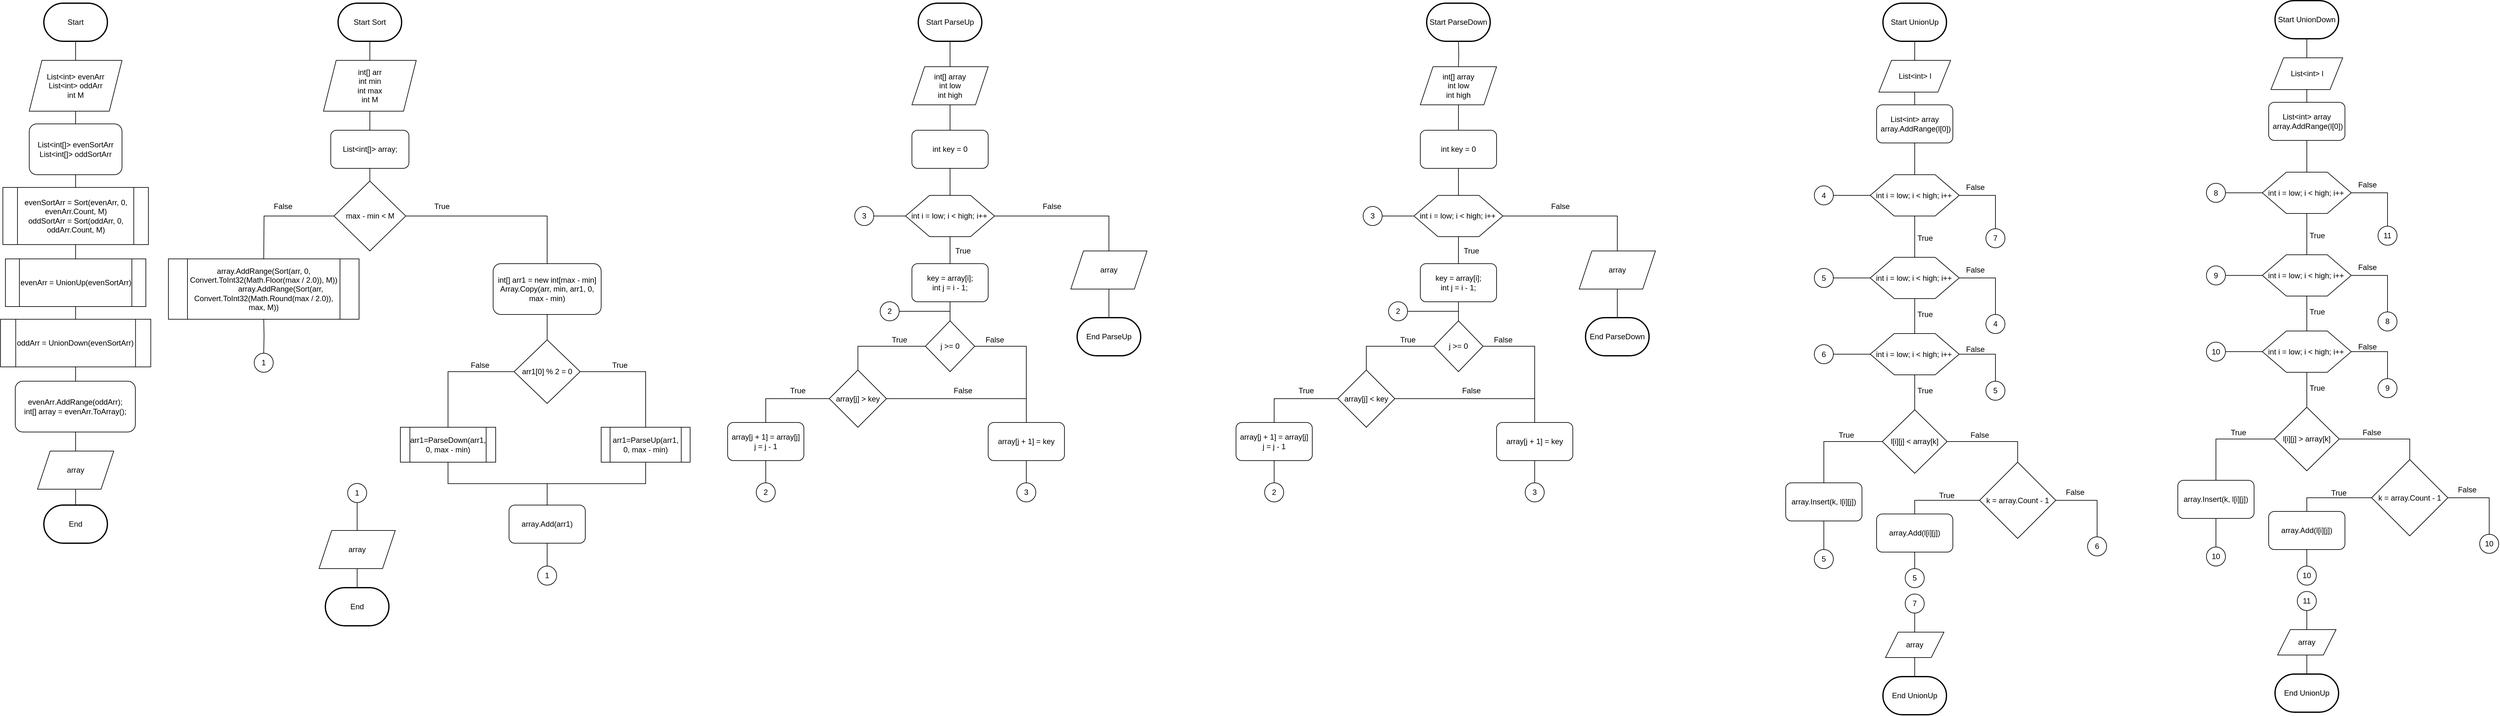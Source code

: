 <mxfile version="17.4.3" type="device"><diagram id="65iBxEtLJoxvw3Yb5toS" name="Page-1"><mxGraphModel dx="1394" dy="1009" grid="1" gridSize="10" guides="1" tooltips="1" connect="1" arrows="1" fold="1" page="1" pageScale="1" pageWidth="827" pageHeight="1169" math="0" shadow="0"><root><mxCell id="0"/><mxCell id="1" parent="0"/><mxCell id="eY5Uzz59LOr6Yl4t89ce-12" style="edgeStyle=orthogonalEdgeStyle;rounded=0;orthogonalLoop=1;jettySize=auto;html=1;exitX=0.5;exitY=1;exitDx=0;exitDy=0;entryX=0.5;entryY=0;entryDx=0;entryDy=0;endArrow=none;endFill=0;" edge="1" parent="1" source="eY5Uzz59LOr6Yl4t89ce-2" target="eY5Uzz59LOr6Yl4t89ce-11"><mxGeometry relative="1" as="geometry"/></mxCell><mxCell id="eY5Uzz59LOr6Yl4t89ce-2" value="List&amp;lt;int&amp;gt; evenArr&lt;br&gt;List&amp;lt;int&amp;gt; oddArr&lt;br&gt;int M" style="shape=parallelogram;perimeter=parallelogramPerimeter;whiteSpace=wrap;html=1;fixedSize=1;" vertex="1" parent="1"><mxGeometry x="341" y="120" width="146" height="80" as="geometry"/></mxCell><mxCell id="eY5Uzz59LOr6Yl4t89ce-7" style="edgeStyle=orthogonalEdgeStyle;rounded=0;orthogonalLoop=1;jettySize=auto;html=1;exitX=0.5;exitY=1;exitDx=0;exitDy=0;exitPerimeter=0;entryX=0.5;entryY=0;entryDx=0;entryDy=0;endArrow=none;endFill=0;" edge="1" parent="1" source="eY5Uzz59LOr6Yl4t89ce-6" target="eY5Uzz59LOr6Yl4t89ce-2"><mxGeometry relative="1" as="geometry"/></mxCell><mxCell id="eY5Uzz59LOr6Yl4t89ce-6" value="Start" style="strokeWidth=2;html=1;shape=mxgraph.flowchart.terminator;whiteSpace=wrap;" vertex="1" parent="1"><mxGeometry x="364" y="30" width="100" height="60" as="geometry"/></mxCell><mxCell id="eY5Uzz59LOr6Yl4t89ce-10" style="edgeStyle=orthogonalEdgeStyle;rounded=0;orthogonalLoop=1;jettySize=auto;html=1;exitX=0.5;exitY=1;exitDx=0;exitDy=0;exitPerimeter=0;entryX=0.5;entryY=0;entryDx=0;entryDy=0;endArrow=none;endFill=0;" edge="1" parent="1" source="eY5Uzz59LOr6Yl4t89ce-8" target="eY5Uzz59LOr6Yl4t89ce-9"><mxGeometry relative="1" as="geometry"/></mxCell><mxCell id="eY5Uzz59LOr6Yl4t89ce-8" value="Start Sort" style="strokeWidth=2;html=1;shape=mxgraph.flowchart.terminator;whiteSpace=wrap;" vertex="1" parent="1"><mxGeometry x="827" y="30" width="100" height="60" as="geometry"/></mxCell><mxCell id="eY5Uzz59LOr6Yl4t89ce-15" style="edgeStyle=orthogonalEdgeStyle;rounded=0;orthogonalLoop=1;jettySize=auto;html=1;exitX=0.5;exitY=1;exitDx=0;exitDy=0;entryX=0.5;entryY=0;entryDx=0;entryDy=0;endArrow=none;endFill=0;" edge="1" parent="1" source="eY5Uzz59LOr6Yl4t89ce-9" target="eY5Uzz59LOr6Yl4t89ce-14"><mxGeometry relative="1" as="geometry"/></mxCell><mxCell id="eY5Uzz59LOr6Yl4t89ce-9" value="int[] arr&lt;br&gt;int min&lt;br&gt;int max&lt;br&gt;int M" style="shape=parallelogram;perimeter=parallelogramPerimeter;whiteSpace=wrap;html=1;fixedSize=1;" vertex="1" parent="1"><mxGeometry x="804" y="120" width="146" height="80" as="geometry"/></mxCell><mxCell id="eY5Uzz59LOr6Yl4t89ce-127" style="edgeStyle=orthogonalEdgeStyle;rounded=0;orthogonalLoop=1;jettySize=auto;html=1;exitX=0.5;exitY=1;exitDx=0;exitDy=0;entryX=0.5;entryY=0;entryDx=0;entryDy=0;endArrow=none;endFill=0;" edge="1" parent="1" source="eY5Uzz59LOr6Yl4t89ce-11" target="eY5Uzz59LOr6Yl4t89ce-126"><mxGeometry relative="1" as="geometry"/></mxCell><mxCell id="eY5Uzz59LOr6Yl4t89ce-11" value="evenSortArr = Sort(evenArr, 0, evenArr.Count, M)&lt;br&gt;oddSortArr = Sort(oddArr, 0, oddArr.Count, M)" style="shape=process;whiteSpace=wrap;html=1;backgroundOutline=1;" vertex="1" parent="1"><mxGeometry x="299.5" y="320" width="229" height="90" as="geometry"/></mxCell><mxCell id="eY5Uzz59LOr6Yl4t89ce-13" value="List&amp;lt;int[]&amp;gt; evenSortArr&lt;br&gt;List&amp;lt;int[]&amp;gt; oddSortArr" style="rounded=1;whiteSpace=wrap;html=1;" vertex="1" parent="1"><mxGeometry x="341" y="220" width="146" height="80" as="geometry"/></mxCell><mxCell id="eY5Uzz59LOr6Yl4t89ce-17" style="edgeStyle=orthogonalEdgeStyle;rounded=0;orthogonalLoop=1;jettySize=auto;html=1;exitX=0.5;exitY=1;exitDx=0;exitDy=0;entryX=0.5;entryY=0;entryDx=0;entryDy=0;endArrow=none;endFill=0;" edge="1" parent="1" source="eY5Uzz59LOr6Yl4t89ce-14" target="eY5Uzz59LOr6Yl4t89ce-16"><mxGeometry relative="1" as="geometry"/></mxCell><mxCell id="eY5Uzz59LOr6Yl4t89ce-14" value="List&amp;lt;int[]&amp;gt; array;" style="rounded=1;whiteSpace=wrap;html=1;" vertex="1" parent="1"><mxGeometry x="815.5" y="230" width="123" height="60" as="geometry"/></mxCell><mxCell id="eY5Uzz59LOr6Yl4t89ce-19" style="edgeStyle=orthogonalEdgeStyle;rounded=0;orthogonalLoop=1;jettySize=auto;html=1;exitX=0;exitY=0.5;exitDx=0;exitDy=0;entryX=0.5;entryY=0;entryDx=0;entryDy=0;endArrow=none;endFill=0;" edge="1" parent="1" source="eY5Uzz59LOr6Yl4t89ce-16"><mxGeometry relative="1" as="geometry"><mxPoint x="710" y="435.0" as="targetPoint"/></mxGeometry></mxCell><mxCell id="eY5Uzz59LOr6Yl4t89ce-22" style="edgeStyle=orthogonalEdgeStyle;rounded=0;orthogonalLoop=1;jettySize=auto;html=1;exitX=1;exitY=0.5;exitDx=0;exitDy=0;entryX=0.5;entryY=0;entryDx=0;entryDy=0;endArrow=none;endFill=0;" edge="1" parent="1" source="eY5Uzz59LOr6Yl4t89ce-16" target="eY5Uzz59LOr6Yl4t89ce-21"><mxGeometry relative="1" as="geometry"/></mxCell><mxCell id="eY5Uzz59LOr6Yl4t89ce-16" value="max - min &amp;lt; M" style="rhombus;whiteSpace=wrap;html=1;" vertex="1" parent="1"><mxGeometry x="820.5" y="310" width="113" height="110" as="geometry"/></mxCell><mxCell id="eY5Uzz59LOr6Yl4t89ce-37" style="edgeStyle=orthogonalEdgeStyle;rounded=0;orthogonalLoop=1;jettySize=auto;html=1;exitX=0.5;exitY=1;exitDx=0;exitDy=0;entryX=0.5;entryY=0;entryDx=0;entryDy=0;endArrow=none;endFill=0;" edge="1" parent="1" target="eY5Uzz59LOr6Yl4t89ce-36"><mxGeometry relative="1" as="geometry"><mxPoint x="710" y="525.0" as="sourcePoint"/></mxGeometry></mxCell><mxCell id="eY5Uzz59LOr6Yl4t89ce-20" value="False" style="text;html=1;align=center;verticalAlign=middle;resizable=0;points=[];autosize=1;strokeColor=none;fillColor=none;" vertex="1" parent="1"><mxGeometry x="715" y="340" width="50" height="20" as="geometry"/></mxCell><mxCell id="eY5Uzz59LOr6Yl4t89ce-25" style="edgeStyle=orthogonalEdgeStyle;rounded=0;orthogonalLoop=1;jettySize=auto;html=1;exitX=0.5;exitY=1;exitDx=0;exitDy=0;entryX=0.5;entryY=0;entryDx=0;entryDy=0;endArrow=none;endFill=0;" edge="1" parent="1" source="eY5Uzz59LOr6Yl4t89ce-21" target="eY5Uzz59LOr6Yl4t89ce-24"><mxGeometry relative="1" as="geometry"/></mxCell><mxCell id="eY5Uzz59LOr6Yl4t89ce-21" value="int[] arr1 = new int[max - min]&lt;br&gt;Array.Copy(arr, min, arr1, 0, max - min)" style="rounded=1;whiteSpace=wrap;html=1;" vertex="1" parent="1"><mxGeometry x="1071" y="440" width="170" height="80" as="geometry"/></mxCell><mxCell id="eY5Uzz59LOr6Yl4t89ce-23" value="True" style="text;html=1;align=center;verticalAlign=middle;resizable=0;points=[];autosize=1;strokeColor=none;fillColor=none;" vertex="1" parent="1"><mxGeometry x="970" y="340" width="40" height="20" as="geometry"/></mxCell><mxCell id="eY5Uzz59LOr6Yl4t89ce-29" style="edgeStyle=orthogonalEdgeStyle;rounded=0;orthogonalLoop=1;jettySize=auto;html=1;exitX=0;exitY=0.5;exitDx=0;exitDy=0;entryX=0.5;entryY=0;entryDx=0;entryDy=0;endArrow=none;endFill=0;" edge="1" parent="1" source="eY5Uzz59LOr6Yl4t89ce-24" target="eY5Uzz59LOr6Yl4t89ce-28"><mxGeometry relative="1" as="geometry"/></mxCell><mxCell id="eY5Uzz59LOr6Yl4t89ce-30" style="edgeStyle=orthogonalEdgeStyle;rounded=0;orthogonalLoop=1;jettySize=auto;html=1;exitX=1;exitY=0.5;exitDx=0;exitDy=0;entryX=0.5;entryY=0;entryDx=0;entryDy=0;endArrow=none;endFill=0;" edge="1" parent="1" source="eY5Uzz59LOr6Yl4t89ce-24" target="eY5Uzz59LOr6Yl4t89ce-27"><mxGeometry relative="1" as="geometry"/></mxCell><mxCell id="eY5Uzz59LOr6Yl4t89ce-24" value="arr1[0] % 2 = 0" style="rhombus;whiteSpace=wrap;html=1;" vertex="1" parent="1"><mxGeometry x="1104" y="560" width="104" height="100" as="geometry"/></mxCell><mxCell id="eY5Uzz59LOr6Yl4t89ce-35" style="edgeStyle=orthogonalEdgeStyle;rounded=0;orthogonalLoop=1;jettySize=auto;html=1;exitX=0.5;exitY=1;exitDx=0;exitDy=0;entryX=0.5;entryY=0;entryDx=0;entryDy=0;endArrow=none;endFill=0;" edge="1" parent="1" source="eY5Uzz59LOr6Yl4t89ce-27" target="eY5Uzz59LOr6Yl4t89ce-33"><mxGeometry relative="1" as="geometry"/></mxCell><mxCell id="eY5Uzz59LOr6Yl4t89ce-27" value="arr1=ParseUp(arr1, 0, max - min)" style="shape=process;whiteSpace=wrap;html=1;backgroundOutline=1;" vertex="1" parent="1"><mxGeometry x="1241" y="697.5" width="140" height="55" as="geometry"/></mxCell><mxCell id="eY5Uzz59LOr6Yl4t89ce-34" style="edgeStyle=orthogonalEdgeStyle;rounded=0;orthogonalLoop=1;jettySize=auto;html=1;exitX=0.5;exitY=1;exitDx=0;exitDy=0;entryX=0.5;entryY=0;entryDx=0;entryDy=0;endArrow=none;endFill=0;" edge="1" parent="1" source="eY5Uzz59LOr6Yl4t89ce-28" target="eY5Uzz59LOr6Yl4t89ce-33"><mxGeometry relative="1" as="geometry"/></mxCell><mxCell id="eY5Uzz59LOr6Yl4t89ce-28" value="arr1=ParseDown(arr1, 0, max - min)" style="shape=process;whiteSpace=wrap;html=1;backgroundOutline=1;" vertex="1" parent="1"><mxGeometry x="925" y="697.5" width="150" height="55" as="geometry"/></mxCell><mxCell id="eY5Uzz59LOr6Yl4t89ce-31" value="True" style="text;html=1;align=center;verticalAlign=middle;resizable=0;points=[];autosize=1;strokeColor=none;fillColor=none;" vertex="1" parent="1"><mxGeometry x="1250" y="590" width="40" height="20" as="geometry"/></mxCell><mxCell id="eY5Uzz59LOr6Yl4t89ce-32" value="False" style="text;html=1;align=center;verticalAlign=middle;resizable=0;points=[];autosize=1;strokeColor=none;fillColor=none;" vertex="1" parent="1"><mxGeometry x="1025" y="590" width="50" height="20" as="geometry"/></mxCell><mxCell id="eY5Uzz59LOr6Yl4t89ce-39" style="edgeStyle=orthogonalEdgeStyle;rounded=0;orthogonalLoop=1;jettySize=auto;html=1;exitX=0.5;exitY=1;exitDx=0;exitDy=0;entryX=0.5;entryY=0;entryDx=0;entryDy=0;endArrow=none;endFill=0;" edge="1" parent="1" source="eY5Uzz59LOr6Yl4t89ce-33" target="eY5Uzz59LOr6Yl4t89ce-38"><mxGeometry relative="1" as="geometry"/></mxCell><mxCell id="eY5Uzz59LOr6Yl4t89ce-33" value="array.Add(arr1)" style="rounded=1;whiteSpace=wrap;html=1;" vertex="1" parent="1"><mxGeometry x="1096" y="820" width="120" height="60" as="geometry"/></mxCell><mxCell id="eY5Uzz59LOr6Yl4t89ce-36" value="1" style="ellipse;whiteSpace=wrap;html=1;aspect=fixed;" vertex="1" parent="1"><mxGeometry x="695" y="581" width="30" height="30" as="geometry"/></mxCell><mxCell id="eY5Uzz59LOr6Yl4t89ce-38" value="1" style="ellipse;whiteSpace=wrap;html=1;aspect=fixed;" vertex="1" parent="1"><mxGeometry x="1141" y="916" width="30" height="30" as="geometry"/></mxCell><mxCell id="eY5Uzz59LOr6Yl4t89ce-42" style="edgeStyle=orthogonalEdgeStyle;rounded=0;orthogonalLoop=1;jettySize=auto;html=1;exitX=0.5;exitY=1;exitDx=0;exitDy=0;entryX=0.5;entryY=0;entryDx=0;entryDy=0;endArrow=none;endFill=0;" edge="1" parent="1" source="eY5Uzz59LOr6Yl4t89ce-40" target="eY5Uzz59LOr6Yl4t89ce-41"><mxGeometry relative="1" as="geometry"/></mxCell><mxCell id="eY5Uzz59LOr6Yl4t89ce-40" value="1" style="ellipse;whiteSpace=wrap;html=1;aspect=fixed;" vertex="1" parent="1"><mxGeometry x="842" y="786" width="30" height="30" as="geometry"/></mxCell><mxCell id="eY5Uzz59LOr6Yl4t89ce-44" style="edgeStyle=orthogonalEdgeStyle;rounded=0;orthogonalLoop=1;jettySize=auto;html=1;exitX=0.5;exitY=1;exitDx=0;exitDy=0;entryX=0.5;entryY=0;entryDx=0;entryDy=0;entryPerimeter=0;endArrow=none;endFill=0;" edge="1" parent="1" source="eY5Uzz59LOr6Yl4t89ce-41" target="eY5Uzz59LOr6Yl4t89ce-43"><mxGeometry relative="1" as="geometry"/></mxCell><mxCell id="eY5Uzz59LOr6Yl4t89ce-41" value="array" style="shape=parallelogram;perimeter=parallelogramPerimeter;whiteSpace=wrap;html=1;fixedSize=1;" vertex="1" parent="1"><mxGeometry x="797" y="860" width="120" height="60" as="geometry"/></mxCell><mxCell id="eY5Uzz59LOr6Yl4t89ce-43" value="End" style="strokeWidth=2;html=1;shape=mxgraph.flowchart.terminator;whiteSpace=wrap;" vertex="1" parent="1"><mxGeometry x="807" y="950" width="100" height="60" as="geometry"/></mxCell><mxCell id="eY5Uzz59LOr6Yl4t89ce-46" value="&lt;div&gt;array.AddRange(Sort(arr, 0, Convert.ToInt32(Math.Floor(max / 2.0)), M))&lt;/div&gt;&lt;div&gt;&amp;nbsp; &amp;nbsp; &amp;nbsp; &amp;nbsp; &amp;nbsp; &amp;nbsp; &amp;nbsp; &amp;nbsp; array.AddRange(Sort(arr, Convert.ToInt32(Math.Round(max / 2.0)), max, M))&lt;/div&gt;" style="shape=process;whiteSpace=wrap;html=1;backgroundOutline=1;" vertex="1" parent="1"><mxGeometry x="560" y="432.5" width="300" height="95" as="geometry"/></mxCell><mxCell id="eY5Uzz59LOr6Yl4t89ce-50" style="edgeStyle=orthogonalEdgeStyle;rounded=0;orthogonalLoop=1;jettySize=auto;html=1;exitX=0.5;exitY=1;exitDx=0;exitDy=0;exitPerimeter=0;entryX=0.5;entryY=0;entryDx=0;entryDy=0;endArrow=none;endFill=0;" edge="1" parent="1" source="eY5Uzz59LOr6Yl4t89ce-47" target="eY5Uzz59LOr6Yl4t89ce-49"><mxGeometry relative="1" as="geometry"/></mxCell><mxCell id="eY5Uzz59LOr6Yl4t89ce-47" value="Start ParseUp" style="strokeWidth=2;html=1;shape=mxgraph.flowchart.terminator;whiteSpace=wrap;" vertex="1" parent="1"><mxGeometry x="1740" y="30" width="100" height="60" as="geometry"/></mxCell><mxCell id="eY5Uzz59LOr6Yl4t89ce-48" value="Start ParseDown" style="strokeWidth=2;html=1;shape=mxgraph.flowchart.terminator;whiteSpace=wrap;" vertex="1" parent="1"><mxGeometry x="2540" y="30" width="100" height="60" as="geometry"/></mxCell><mxCell id="eY5Uzz59LOr6Yl4t89ce-52" style="edgeStyle=orthogonalEdgeStyle;rounded=0;orthogonalLoop=1;jettySize=auto;html=1;exitX=0.5;exitY=1;exitDx=0;exitDy=0;entryX=0.5;entryY=0;entryDx=0;entryDy=0;endArrow=none;endFill=0;" edge="1" parent="1" source="eY5Uzz59LOr6Yl4t89ce-49" target="eY5Uzz59LOr6Yl4t89ce-51"><mxGeometry relative="1" as="geometry"/></mxCell><mxCell id="eY5Uzz59LOr6Yl4t89ce-49" value="int[] array&lt;br&gt;int low&lt;br&gt;int high" style="shape=parallelogram;perimeter=parallelogramPerimeter;whiteSpace=wrap;html=1;fixedSize=1;" vertex="1" parent="1"><mxGeometry x="1730" y="130" width="120" height="60" as="geometry"/></mxCell><mxCell id="eY5Uzz59LOr6Yl4t89ce-54" style="edgeStyle=orthogonalEdgeStyle;rounded=0;orthogonalLoop=1;jettySize=auto;html=1;exitX=0.5;exitY=1;exitDx=0;exitDy=0;entryX=0.5;entryY=0;entryDx=0;entryDy=0;endArrow=none;endFill=0;" edge="1" parent="1" source="eY5Uzz59LOr6Yl4t89ce-51" target="eY5Uzz59LOr6Yl4t89ce-53"><mxGeometry relative="1" as="geometry"/></mxCell><mxCell id="eY5Uzz59LOr6Yl4t89ce-51" value="int key = 0" style="rounded=1;whiteSpace=wrap;html=1;" vertex="1" parent="1"><mxGeometry x="1730" y="230" width="120" height="60" as="geometry"/></mxCell><mxCell id="eY5Uzz59LOr6Yl4t89ce-56" style="edgeStyle=orthogonalEdgeStyle;rounded=0;orthogonalLoop=1;jettySize=auto;html=1;exitX=0.5;exitY=1;exitDx=0;exitDy=0;entryX=0.5;entryY=0;entryDx=0;entryDy=0;endArrow=none;endFill=0;" edge="1" parent="1" source="eY5Uzz59LOr6Yl4t89ce-53" target="eY5Uzz59LOr6Yl4t89ce-55"><mxGeometry relative="1" as="geometry"/></mxCell><mxCell id="eY5Uzz59LOr6Yl4t89ce-87" style="edgeStyle=orthogonalEdgeStyle;rounded=0;orthogonalLoop=1;jettySize=auto;html=1;exitX=1;exitY=0.5;exitDx=0;exitDy=0;entryX=0.5;entryY=0;entryDx=0;entryDy=0;endArrow=none;endFill=0;" edge="1" parent="1" source="eY5Uzz59LOr6Yl4t89ce-53" target="eY5Uzz59LOr6Yl4t89ce-86"><mxGeometry relative="1" as="geometry"/></mxCell><mxCell id="eY5Uzz59LOr6Yl4t89ce-53" value="int i = low; i &amp;lt; high; i++&amp;nbsp;" style="verticalLabelPosition=middle;verticalAlign=middle;html=1;shape=hexagon;perimeter=hexagonPerimeter2;arcSize=6;size=0.27;labelPosition=center;align=center;" vertex="1" parent="1"><mxGeometry x="1720" y="332.5" width="140" height="65" as="geometry"/></mxCell><mxCell id="eY5Uzz59LOr6Yl4t89ce-58" style="edgeStyle=orthogonalEdgeStyle;rounded=0;orthogonalLoop=1;jettySize=auto;html=1;exitX=0.5;exitY=1;exitDx=0;exitDy=0;entryX=0.5;entryY=0;entryDx=0;entryDy=0;endArrow=none;endFill=0;" edge="1" parent="1" source="eY5Uzz59LOr6Yl4t89ce-55" target="eY5Uzz59LOr6Yl4t89ce-57"><mxGeometry relative="1" as="geometry"/></mxCell><mxCell id="eY5Uzz59LOr6Yl4t89ce-55" value="key = array[i];&lt;br&gt;int j = i - 1;" style="rounded=1;whiteSpace=wrap;html=1;" vertex="1" parent="1"><mxGeometry x="1730" y="440" width="120" height="60" as="geometry"/></mxCell><mxCell id="eY5Uzz59LOr6Yl4t89ce-63" style="edgeStyle=orthogonalEdgeStyle;rounded=0;orthogonalLoop=1;jettySize=auto;html=1;exitX=0;exitY=0.5;exitDx=0;exitDy=0;entryX=0.5;entryY=0;entryDx=0;entryDy=0;endArrow=none;endFill=0;" edge="1" parent="1" source="eY5Uzz59LOr6Yl4t89ce-57" target="eY5Uzz59LOr6Yl4t89ce-62"><mxGeometry relative="1" as="geometry"/></mxCell><mxCell id="eY5Uzz59LOr6Yl4t89ce-77" style="edgeStyle=orthogonalEdgeStyle;rounded=0;orthogonalLoop=1;jettySize=auto;html=1;exitX=1;exitY=0.5;exitDx=0;exitDy=0;entryX=0.5;entryY=0;entryDx=0;entryDy=0;endArrow=none;endFill=0;" edge="1" parent="1" source="eY5Uzz59LOr6Yl4t89ce-57" target="eY5Uzz59LOr6Yl4t89ce-76"><mxGeometry relative="1" as="geometry"/></mxCell><mxCell id="eY5Uzz59LOr6Yl4t89ce-57" value="j &amp;gt;= 0" style="rhombus;whiteSpace=wrap;html=1;" vertex="1" parent="1"><mxGeometry x="1751.25" y="530" width="77.5" height="80" as="geometry"/></mxCell><mxCell id="eY5Uzz59LOr6Yl4t89ce-70" style="edgeStyle=orthogonalEdgeStyle;rounded=0;orthogonalLoop=1;jettySize=auto;html=1;exitX=0;exitY=0.5;exitDx=0;exitDy=0;entryX=0.5;entryY=0;entryDx=0;entryDy=0;endArrow=none;endFill=0;" edge="1" parent="1" source="eY5Uzz59LOr6Yl4t89ce-62" target="eY5Uzz59LOr6Yl4t89ce-69"><mxGeometry relative="1" as="geometry"/></mxCell><mxCell id="eY5Uzz59LOr6Yl4t89ce-78" style="edgeStyle=orthogonalEdgeStyle;rounded=0;orthogonalLoop=1;jettySize=auto;html=1;exitX=1;exitY=0.5;exitDx=0;exitDy=0;entryX=0.5;entryY=0;entryDx=0;entryDy=0;endArrow=none;endFill=0;" edge="1" parent="1" source="eY5Uzz59LOr6Yl4t89ce-62" target="eY5Uzz59LOr6Yl4t89ce-76"><mxGeometry relative="1" as="geometry"/></mxCell><mxCell id="eY5Uzz59LOr6Yl4t89ce-62" value="array[j] &amp;gt; key" style="rhombus;whiteSpace=wrap;html=1;" vertex="1" parent="1"><mxGeometry x="1600" y="607.5" width="90" height="90" as="geometry"/></mxCell><mxCell id="eY5Uzz59LOr6Yl4t89ce-64" value="True" style="text;html=1;align=center;verticalAlign=middle;resizable=0;points=[];autosize=1;strokeColor=none;fillColor=none;" vertex="1" parent="1"><mxGeometry x="1690" y="550" width="40" height="20" as="geometry"/></mxCell><mxCell id="eY5Uzz59LOr6Yl4t89ce-65" value="True" style="text;html=1;align=center;verticalAlign=middle;resizable=0;points=[];autosize=1;strokeColor=none;fillColor=none;" vertex="1" parent="1"><mxGeometry x="1790" y="410" width="40" height="20" as="geometry"/></mxCell><mxCell id="eY5Uzz59LOr6Yl4t89ce-74" style="edgeStyle=orthogonalEdgeStyle;rounded=0;orthogonalLoop=1;jettySize=auto;html=1;exitX=0.5;exitY=1;exitDx=0;exitDy=0;entryX=0.5;entryY=0;entryDx=0;entryDy=0;endArrow=none;endFill=0;" edge="1" parent="1" source="eY5Uzz59LOr6Yl4t89ce-69" target="eY5Uzz59LOr6Yl4t89ce-73"><mxGeometry relative="1" as="geometry"/></mxCell><mxCell id="eY5Uzz59LOr6Yl4t89ce-69" value="&lt;div&gt;array[j + 1] = array[j]&lt;/div&gt;&lt;div&gt;&lt;span&gt;j = j - 1&lt;/span&gt;&lt;/div&gt;" style="rounded=1;whiteSpace=wrap;html=1;" vertex="1" parent="1"><mxGeometry x="1440" y="690" width="120" height="60" as="geometry"/></mxCell><mxCell id="eY5Uzz59LOr6Yl4t89ce-71" value="True" style="text;html=1;align=center;verticalAlign=middle;resizable=0;points=[];autosize=1;strokeColor=none;fillColor=none;" vertex="1" parent="1"><mxGeometry x="1530" y="630" width="40" height="20" as="geometry"/></mxCell><mxCell id="eY5Uzz59LOr6Yl4t89ce-75" style="edgeStyle=orthogonalEdgeStyle;rounded=0;orthogonalLoop=1;jettySize=auto;html=1;exitX=1;exitY=0.5;exitDx=0;exitDy=0;endArrow=none;endFill=0;" edge="1" parent="1" source="eY5Uzz59LOr6Yl4t89ce-72"><mxGeometry relative="1" as="geometry"><mxPoint x="1790" y="515" as="targetPoint"/><Array as="points"><mxPoint x="1750" y="515"/><mxPoint x="1750" y="515"/></Array></mxGeometry></mxCell><mxCell id="eY5Uzz59LOr6Yl4t89ce-72" value="2" style="ellipse;whiteSpace=wrap;html=1;aspect=fixed;rounded=1;" vertex="1" parent="1"><mxGeometry x="1680" y="500" width="30" height="30" as="geometry"/></mxCell><mxCell id="eY5Uzz59LOr6Yl4t89ce-73" value="2" style="ellipse;whiteSpace=wrap;html=1;aspect=fixed;rounded=1;" vertex="1" parent="1"><mxGeometry x="1485" y="785" width="30" height="30" as="geometry"/></mxCell><mxCell id="eY5Uzz59LOr6Yl4t89ce-83" style="edgeStyle=orthogonalEdgeStyle;rounded=0;orthogonalLoop=1;jettySize=auto;html=1;exitX=0.5;exitY=1;exitDx=0;exitDy=0;entryX=0.5;entryY=0;entryDx=0;entryDy=0;endArrow=none;endFill=0;" edge="1" parent="1" source="eY5Uzz59LOr6Yl4t89ce-76" target="eY5Uzz59LOr6Yl4t89ce-82"><mxGeometry relative="1" as="geometry"/></mxCell><mxCell id="eY5Uzz59LOr6Yl4t89ce-76" value="array[j + 1] = key" style="rounded=1;whiteSpace=wrap;html=1;" vertex="1" parent="1"><mxGeometry x="1850" y="690" width="120" height="60" as="geometry"/></mxCell><mxCell id="eY5Uzz59LOr6Yl4t89ce-79" value="False" style="text;html=1;align=center;verticalAlign=middle;resizable=0;points=[];autosize=1;strokeColor=none;fillColor=none;" vertex="1" parent="1"><mxGeometry x="1785" y="630" width="50" height="20" as="geometry"/></mxCell><mxCell id="eY5Uzz59LOr6Yl4t89ce-81" value="False" style="text;html=1;align=center;verticalAlign=middle;resizable=0;points=[];autosize=1;strokeColor=none;fillColor=none;" vertex="1" parent="1"><mxGeometry x="1835" y="550" width="50" height="20" as="geometry"/></mxCell><mxCell id="eY5Uzz59LOr6Yl4t89ce-82" value="3" style="ellipse;whiteSpace=wrap;html=1;aspect=fixed;rounded=1;" vertex="1" parent="1"><mxGeometry x="1895" y="785" width="30" height="30" as="geometry"/></mxCell><mxCell id="eY5Uzz59LOr6Yl4t89ce-85" style="edgeStyle=orthogonalEdgeStyle;rounded=0;orthogonalLoop=1;jettySize=auto;html=1;exitX=1;exitY=0.5;exitDx=0;exitDy=0;entryX=0;entryY=0.5;entryDx=0;entryDy=0;endArrow=none;endFill=0;" edge="1" parent="1" source="eY5Uzz59LOr6Yl4t89ce-84" target="eY5Uzz59LOr6Yl4t89ce-53"><mxGeometry relative="1" as="geometry"/></mxCell><mxCell id="eY5Uzz59LOr6Yl4t89ce-84" value="3" style="ellipse;whiteSpace=wrap;html=1;aspect=fixed;rounded=1;" vertex="1" parent="1"><mxGeometry x="1640" y="350" width="30" height="30" as="geometry"/></mxCell><mxCell id="eY5Uzz59LOr6Yl4t89ce-90" style="edgeStyle=orthogonalEdgeStyle;rounded=0;orthogonalLoop=1;jettySize=auto;html=1;exitX=0.5;exitY=1;exitDx=0;exitDy=0;entryX=0.5;entryY=0;entryDx=0;entryDy=0;entryPerimeter=0;endArrow=none;endFill=0;" edge="1" parent="1" source="eY5Uzz59LOr6Yl4t89ce-86" target="eY5Uzz59LOr6Yl4t89ce-89"><mxGeometry relative="1" as="geometry"/></mxCell><mxCell id="eY5Uzz59LOr6Yl4t89ce-86" value="array" style="shape=parallelogram;perimeter=parallelogramPerimeter;whiteSpace=wrap;html=1;fixedSize=1;rounded=0;" vertex="1" parent="1"><mxGeometry x="1980" y="420" width="120" height="60" as="geometry"/></mxCell><mxCell id="eY5Uzz59LOr6Yl4t89ce-88" value="False" style="text;html=1;align=center;verticalAlign=middle;resizable=0;points=[];autosize=1;strokeColor=none;fillColor=none;" vertex="1" parent="1"><mxGeometry x="1925" y="340" width="50" height="20" as="geometry"/></mxCell><mxCell id="eY5Uzz59LOr6Yl4t89ce-89" value="End ParseUp" style="strokeWidth=2;html=1;shape=mxgraph.flowchart.terminator;whiteSpace=wrap;rounded=0;" vertex="1" parent="1"><mxGeometry x="1990" y="525" width="100" height="60" as="geometry"/></mxCell><mxCell id="eY5Uzz59LOr6Yl4t89ce-91" style="edgeStyle=orthogonalEdgeStyle;rounded=0;orthogonalLoop=1;jettySize=auto;html=1;exitX=0.5;exitY=1;exitDx=0;exitDy=0;exitPerimeter=0;entryX=0.5;entryY=0;entryDx=0;entryDy=0;endArrow=none;endFill=0;" edge="1" parent="1" target="eY5Uzz59LOr6Yl4t89ce-93"><mxGeometry relative="1" as="geometry"><mxPoint x="2590" y="90" as="sourcePoint"/></mxGeometry></mxCell><mxCell id="eY5Uzz59LOr6Yl4t89ce-92" style="edgeStyle=orthogonalEdgeStyle;rounded=0;orthogonalLoop=1;jettySize=auto;html=1;exitX=0.5;exitY=1;exitDx=0;exitDy=0;entryX=0.5;entryY=0;entryDx=0;entryDy=0;endArrow=none;endFill=0;" edge="1" parent="1" source="eY5Uzz59LOr6Yl4t89ce-93" target="eY5Uzz59LOr6Yl4t89ce-95"><mxGeometry relative="1" as="geometry"/></mxCell><mxCell id="eY5Uzz59LOr6Yl4t89ce-93" value="int[] array&lt;br&gt;int low&lt;br&gt;int high" style="shape=parallelogram;perimeter=parallelogramPerimeter;whiteSpace=wrap;html=1;fixedSize=1;" vertex="1" parent="1"><mxGeometry x="2530" y="130" width="120" height="60" as="geometry"/></mxCell><mxCell id="eY5Uzz59LOr6Yl4t89ce-94" style="edgeStyle=orthogonalEdgeStyle;rounded=0;orthogonalLoop=1;jettySize=auto;html=1;exitX=0.5;exitY=1;exitDx=0;exitDy=0;entryX=0.5;entryY=0;entryDx=0;entryDy=0;endArrow=none;endFill=0;" edge="1" parent="1" source="eY5Uzz59LOr6Yl4t89ce-95" target="eY5Uzz59LOr6Yl4t89ce-98"><mxGeometry relative="1" as="geometry"/></mxCell><mxCell id="eY5Uzz59LOr6Yl4t89ce-95" value="int key = 0" style="rounded=1;whiteSpace=wrap;html=1;" vertex="1" parent="1"><mxGeometry x="2530" y="230" width="120" height="60" as="geometry"/></mxCell><mxCell id="eY5Uzz59LOr6Yl4t89ce-96" style="edgeStyle=orthogonalEdgeStyle;rounded=0;orthogonalLoop=1;jettySize=auto;html=1;exitX=0.5;exitY=1;exitDx=0;exitDy=0;entryX=0.5;entryY=0;entryDx=0;entryDy=0;endArrow=none;endFill=0;" edge="1" parent="1" source="eY5Uzz59LOr6Yl4t89ce-98" target="eY5Uzz59LOr6Yl4t89ce-100"><mxGeometry relative="1" as="geometry"/></mxCell><mxCell id="eY5Uzz59LOr6Yl4t89ce-97" style="edgeStyle=orthogonalEdgeStyle;rounded=0;orthogonalLoop=1;jettySize=auto;html=1;exitX=1;exitY=0.5;exitDx=0;exitDy=0;entryX=0.5;entryY=0;entryDx=0;entryDy=0;endArrow=none;endFill=0;" edge="1" parent="1" source="eY5Uzz59LOr6Yl4t89ce-98" target="eY5Uzz59LOr6Yl4t89ce-123"><mxGeometry relative="1" as="geometry"/></mxCell><mxCell id="eY5Uzz59LOr6Yl4t89ce-98" value="int i = low; i &amp;lt; high; i++&amp;nbsp;" style="verticalLabelPosition=middle;verticalAlign=middle;html=1;shape=hexagon;perimeter=hexagonPerimeter2;arcSize=6;size=0.27;labelPosition=center;align=center;" vertex="1" parent="1"><mxGeometry x="2520" y="332.5" width="140" height="65" as="geometry"/></mxCell><mxCell id="eY5Uzz59LOr6Yl4t89ce-99" style="edgeStyle=orthogonalEdgeStyle;rounded=0;orthogonalLoop=1;jettySize=auto;html=1;exitX=0.5;exitY=1;exitDx=0;exitDy=0;entryX=0.5;entryY=0;entryDx=0;entryDy=0;endArrow=none;endFill=0;" edge="1" parent="1" source="eY5Uzz59LOr6Yl4t89ce-100" target="eY5Uzz59LOr6Yl4t89ce-103"><mxGeometry relative="1" as="geometry"/></mxCell><mxCell id="eY5Uzz59LOr6Yl4t89ce-100" value="key = array[i];&lt;br&gt;int j = i - 1;" style="rounded=1;whiteSpace=wrap;html=1;" vertex="1" parent="1"><mxGeometry x="2530" y="440" width="120" height="60" as="geometry"/></mxCell><mxCell id="eY5Uzz59LOr6Yl4t89ce-101" style="edgeStyle=orthogonalEdgeStyle;rounded=0;orthogonalLoop=1;jettySize=auto;html=1;exitX=0;exitY=0.5;exitDx=0;exitDy=0;entryX=0.5;entryY=0;entryDx=0;entryDy=0;endArrow=none;endFill=0;" edge="1" parent="1" source="eY5Uzz59LOr6Yl4t89ce-103" target="eY5Uzz59LOr6Yl4t89ce-106"><mxGeometry relative="1" as="geometry"/></mxCell><mxCell id="eY5Uzz59LOr6Yl4t89ce-102" style="edgeStyle=orthogonalEdgeStyle;rounded=0;orthogonalLoop=1;jettySize=auto;html=1;exitX=1;exitY=0.5;exitDx=0;exitDy=0;entryX=0.5;entryY=0;entryDx=0;entryDy=0;endArrow=none;endFill=0;" edge="1" parent="1" source="eY5Uzz59LOr6Yl4t89ce-103" target="eY5Uzz59LOr6Yl4t89ce-116"><mxGeometry relative="1" as="geometry"/></mxCell><mxCell id="eY5Uzz59LOr6Yl4t89ce-103" value="j &amp;gt;= 0" style="rhombus;whiteSpace=wrap;html=1;" vertex="1" parent="1"><mxGeometry x="2551.25" y="530" width="77.5" height="80" as="geometry"/></mxCell><mxCell id="eY5Uzz59LOr6Yl4t89ce-104" style="edgeStyle=orthogonalEdgeStyle;rounded=0;orthogonalLoop=1;jettySize=auto;html=1;exitX=0;exitY=0.5;exitDx=0;exitDy=0;entryX=0.5;entryY=0;entryDx=0;entryDy=0;endArrow=none;endFill=0;" edge="1" parent="1" source="eY5Uzz59LOr6Yl4t89ce-106" target="eY5Uzz59LOr6Yl4t89ce-110"><mxGeometry relative="1" as="geometry"/></mxCell><mxCell id="eY5Uzz59LOr6Yl4t89ce-105" style="edgeStyle=orthogonalEdgeStyle;rounded=0;orthogonalLoop=1;jettySize=auto;html=1;exitX=1;exitY=0.5;exitDx=0;exitDy=0;entryX=0.5;entryY=0;entryDx=0;entryDy=0;endArrow=none;endFill=0;" edge="1" parent="1" source="eY5Uzz59LOr6Yl4t89ce-106" target="eY5Uzz59LOr6Yl4t89ce-116"><mxGeometry relative="1" as="geometry"/></mxCell><mxCell id="eY5Uzz59LOr6Yl4t89ce-106" value="array[j] &amp;lt; key" style="rhombus;whiteSpace=wrap;html=1;" vertex="1" parent="1"><mxGeometry x="2400" y="607.5" width="90" height="90" as="geometry"/></mxCell><mxCell id="eY5Uzz59LOr6Yl4t89ce-107" value="True" style="text;html=1;align=center;verticalAlign=middle;resizable=0;points=[];autosize=1;strokeColor=none;fillColor=none;" vertex="1" parent="1"><mxGeometry x="2490" y="550" width="40" height="20" as="geometry"/></mxCell><mxCell id="eY5Uzz59LOr6Yl4t89ce-108" value="True" style="text;html=1;align=center;verticalAlign=middle;resizable=0;points=[];autosize=1;strokeColor=none;fillColor=none;" vertex="1" parent="1"><mxGeometry x="2590" y="410" width="40" height="20" as="geometry"/></mxCell><mxCell id="eY5Uzz59LOr6Yl4t89ce-109" style="edgeStyle=orthogonalEdgeStyle;rounded=0;orthogonalLoop=1;jettySize=auto;html=1;exitX=0.5;exitY=1;exitDx=0;exitDy=0;entryX=0.5;entryY=0;entryDx=0;entryDy=0;endArrow=none;endFill=0;" edge="1" parent="1" source="eY5Uzz59LOr6Yl4t89ce-110" target="eY5Uzz59LOr6Yl4t89ce-114"><mxGeometry relative="1" as="geometry"/></mxCell><mxCell id="eY5Uzz59LOr6Yl4t89ce-110" value="&lt;div&gt;array[j + 1] = array[j]&lt;/div&gt;&lt;div&gt;&lt;span&gt;j = j - 1&lt;/span&gt;&lt;/div&gt;" style="rounded=1;whiteSpace=wrap;html=1;" vertex="1" parent="1"><mxGeometry x="2240" y="690" width="120" height="60" as="geometry"/></mxCell><mxCell id="eY5Uzz59LOr6Yl4t89ce-111" value="True" style="text;html=1;align=center;verticalAlign=middle;resizable=0;points=[];autosize=1;strokeColor=none;fillColor=none;" vertex="1" parent="1"><mxGeometry x="2330" y="630" width="40" height="20" as="geometry"/></mxCell><mxCell id="eY5Uzz59LOr6Yl4t89ce-112" style="edgeStyle=orthogonalEdgeStyle;rounded=0;orthogonalLoop=1;jettySize=auto;html=1;exitX=1;exitY=0.5;exitDx=0;exitDy=0;endArrow=none;endFill=0;" edge="1" parent="1" source="eY5Uzz59LOr6Yl4t89ce-113"><mxGeometry relative="1" as="geometry"><mxPoint x="2590" y="515" as="targetPoint"/><Array as="points"><mxPoint x="2550" y="515"/><mxPoint x="2550" y="515"/></Array></mxGeometry></mxCell><mxCell id="eY5Uzz59LOr6Yl4t89ce-113" value="2" style="ellipse;whiteSpace=wrap;html=1;aspect=fixed;rounded=1;" vertex="1" parent="1"><mxGeometry x="2480" y="500" width="30" height="30" as="geometry"/></mxCell><mxCell id="eY5Uzz59LOr6Yl4t89ce-114" value="2" style="ellipse;whiteSpace=wrap;html=1;aspect=fixed;rounded=1;" vertex="1" parent="1"><mxGeometry x="2285" y="785" width="30" height="30" as="geometry"/></mxCell><mxCell id="eY5Uzz59LOr6Yl4t89ce-115" style="edgeStyle=orthogonalEdgeStyle;rounded=0;orthogonalLoop=1;jettySize=auto;html=1;exitX=0.5;exitY=1;exitDx=0;exitDy=0;entryX=0.5;entryY=0;entryDx=0;entryDy=0;endArrow=none;endFill=0;" edge="1" parent="1" source="eY5Uzz59LOr6Yl4t89ce-116" target="eY5Uzz59LOr6Yl4t89ce-119"><mxGeometry relative="1" as="geometry"/></mxCell><mxCell id="eY5Uzz59LOr6Yl4t89ce-116" value="array[j + 1] = key" style="rounded=1;whiteSpace=wrap;html=1;" vertex="1" parent="1"><mxGeometry x="2650" y="690" width="120" height="60" as="geometry"/></mxCell><mxCell id="eY5Uzz59LOr6Yl4t89ce-117" value="False" style="text;html=1;align=center;verticalAlign=middle;resizable=0;points=[];autosize=1;strokeColor=none;fillColor=none;" vertex="1" parent="1"><mxGeometry x="2585" y="630" width="50" height="20" as="geometry"/></mxCell><mxCell id="eY5Uzz59LOr6Yl4t89ce-118" value="False" style="text;html=1;align=center;verticalAlign=middle;resizable=0;points=[];autosize=1;strokeColor=none;fillColor=none;" vertex="1" parent="1"><mxGeometry x="2635" y="550" width="50" height="20" as="geometry"/></mxCell><mxCell id="eY5Uzz59LOr6Yl4t89ce-119" value="3" style="ellipse;whiteSpace=wrap;html=1;aspect=fixed;rounded=1;" vertex="1" parent="1"><mxGeometry x="2695" y="785" width="30" height="30" as="geometry"/></mxCell><mxCell id="eY5Uzz59LOr6Yl4t89ce-120" style="edgeStyle=orthogonalEdgeStyle;rounded=0;orthogonalLoop=1;jettySize=auto;html=1;exitX=1;exitY=0.5;exitDx=0;exitDy=0;entryX=0;entryY=0.5;entryDx=0;entryDy=0;endArrow=none;endFill=0;" edge="1" parent="1" source="eY5Uzz59LOr6Yl4t89ce-121" target="eY5Uzz59LOr6Yl4t89ce-98"><mxGeometry relative="1" as="geometry"/></mxCell><mxCell id="eY5Uzz59LOr6Yl4t89ce-121" value="3" style="ellipse;whiteSpace=wrap;html=1;aspect=fixed;rounded=1;" vertex="1" parent="1"><mxGeometry x="2440" y="350" width="30" height="30" as="geometry"/></mxCell><mxCell id="eY5Uzz59LOr6Yl4t89ce-122" style="edgeStyle=orthogonalEdgeStyle;rounded=0;orthogonalLoop=1;jettySize=auto;html=1;exitX=0.5;exitY=1;exitDx=0;exitDy=0;entryX=0.5;entryY=0;entryDx=0;entryDy=0;entryPerimeter=0;endArrow=none;endFill=0;" edge="1" parent="1" source="eY5Uzz59LOr6Yl4t89ce-123" target="eY5Uzz59LOr6Yl4t89ce-125"><mxGeometry relative="1" as="geometry"/></mxCell><mxCell id="eY5Uzz59LOr6Yl4t89ce-123" value="array" style="shape=parallelogram;perimeter=parallelogramPerimeter;whiteSpace=wrap;html=1;fixedSize=1;rounded=0;" vertex="1" parent="1"><mxGeometry x="2780" y="420" width="120" height="60" as="geometry"/></mxCell><mxCell id="eY5Uzz59LOr6Yl4t89ce-124" value="False" style="text;html=1;align=center;verticalAlign=middle;resizable=0;points=[];autosize=1;strokeColor=none;fillColor=none;" vertex="1" parent="1"><mxGeometry x="2725" y="340" width="50" height="20" as="geometry"/></mxCell><mxCell id="eY5Uzz59LOr6Yl4t89ce-125" value="End ParseDown" style="strokeWidth=2;html=1;shape=mxgraph.flowchart.terminator;whiteSpace=wrap;rounded=0;" vertex="1" parent="1"><mxGeometry x="2790" y="525" width="100" height="60" as="geometry"/></mxCell><mxCell id="eY5Uzz59LOr6Yl4t89ce-129" style="edgeStyle=orthogonalEdgeStyle;rounded=0;orthogonalLoop=1;jettySize=auto;html=1;exitX=0.5;exitY=1;exitDx=0;exitDy=0;entryX=0.5;entryY=0;entryDx=0;entryDy=0;endArrow=none;endFill=0;" edge="1" parent="1" source="eY5Uzz59LOr6Yl4t89ce-126" target="eY5Uzz59LOr6Yl4t89ce-128"><mxGeometry relative="1" as="geometry"/></mxCell><mxCell id="eY5Uzz59LOr6Yl4t89ce-126" value="evenArr =&amp;nbsp;UnionUp(evenSortArr)" style="shape=process;whiteSpace=wrap;html=1;backgroundOutline=1;" vertex="1" parent="1"><mxGeometry x="303.5" y="432.5" width="221" height="75" as="geometry"/></mxCell><mxCell id="eY5Uzz59LOr6Yl4t89ce-232" style="edgeStyle=orthogonalEdgeStyle;rounded=0;orthogonalLoop=1;jettySize=auto;html=1;exitX=0.5;exitY=1;exitDx=0;exitDy=0;entryX=0.5;entryY=0;entryDx=0;entryDy=0;entryPerimeter=0;endArrow=none;endFill=0;" edge="1" parent="1" source="eY5Uzz59LOr6Yl4t89ce-128" target="eY5Uzz59LOr6Yl4t89ce-231"><mxGeometry relative="1" as="geometry"/></mxCell><mxCell id="eY5Uzz59LOr6Yl4t89ce-128" value="oddArr =&amp;nbsp;UnionDown(evenSortArr)" style="shape=process;whiteSpace=wrap;html=1;backgroundOutline=1;" vertex="1" parent="1"><mxGeometry x="295.75" y="527.5" width="236.5" height="75" as="geometry"/></mxCell><mxCell id="eY5Uzz59LOr6Yl4t89ce-132" style="edgeStyle=orthogonalEdgeStyle;rounded=0;orthogonalLoop=1;jettySize=auto;html=1;exitX=0.5;exitY=1;exitDx=0;exitDy=0;exitPerimeter=0;entryX=0.5;entryY=0;entryDx=0;entryDy=0;endArrow=none;endFill=0;" edge="1" parent="1" source="eY5Uzz59LOr6Yl4t89ce-130" target="eY5Uzz59LOr6Yl4t89ce-131"><mxGeometry relative="1" as="geometry"/></mxCell><mxCell id="eY5Uzz59LOr6Yl4t89ce-130" value="Start UnionUp" style="strokeWidth=2;html=1;shape=mxgraph.flowchart.terminator;whiteSpace=wrap;" vertex="1" parent="1"><mxGeometry x="3258" y="30" width="100" height="60" as="geometry"/></mxCell><mxCell id="eY5Uzz59LOr6Yl4t89ce-134" style="edgeStyle=orthogonalEdgeStyle;rounded=0;orthogonalLoop=1;jettySize=auto;html=1;exitX=0.5;exitY=1;exitDx=0;exitDy=0;entryX=0.5;entryY=0;entryDx=0;entryDy=0;endArrow=none;endFill=0;" edge="1" parent="1" source="eY5Uzz59LOr6Yl4t89ce-131" target="eY5Uzz59LOr6Yl4t89ce-133"><mxGeometry relative="1" as="geometry"/></mxCell><mxCell id="eY5Uzz59LOr6Yl4t89ce-131" value="List&amp;lt;int&amp;gt; l" style="shape=parallelogram;perimeter=parallelogramPerimeter;whiteSpace=wrap;html=1;fixedSize=1;" vertex="1" parent="1"><mxGeometry x="3251.5" y="120" width="113" height="50" as="geometry"/></mxCell><mxCell id="eY5Uzz59LOr6Yl4t89ce-138" style="edgeStyle=orthogonalEdgeStyle;rounded=0;orthogonalLoop=1;jettySize=auto;html=1;exitX=0.5;exitY=1;exitDx=0;exitDy=0;entryX=0.5;entryY=0;entryDx=0;entryDy=0;endArrow=none;endFill=0;" edge="1" parent="1" source="eY5Uzz59LOr6Yl4t89ce-133" target="eY5Uzz59LOr6Yl4t89ce-137"><mxGeometry relative="1" as="geometry"/></mxCell><mxCell id="eY5Uzz59LOr6Yl4t89ce-133" value="&lt;div&gt;List&amp;lt;int&amp;gt; array&lt;/div&gt;&lt;div&gt;&amp;nbsp;array.AddRange(l[0])&lt;/div&gt;" style="rounded=1;whiteSpace=wrap;html=1;" vertex="1" parent="1"><mxGeometry x="3248" y="190" width="120" height="60" as="geometry"/></mxCell><mxCell id="eY5Uzz59LOr6Yl4t89ce-176" style="edgeStyle=orthogonalEdgeStyle;rounded=0;orthogonalLoop=1;jettySize=auto;html=1;exitX=1;exitY=0.5;exitDx=0;exitDy=0;entryX=0.5;entryY=0;entryDx=0;entryDy=0;endArrow=none;endFill=0;" edge="1" parent="1" source="eY5Uzz59LOr6Yl4t89ce-135" target="eY5Uzz59LOr6Yl4t89ce-175"><mxGeometry relative="1" as="geometry"/></mxCell><mxCell id="eY5Uzz59LOr6Yl4t89ce-135" value="int i = low; i &amp;lt; high; i++&amp;nbsp;" style="verticalLabelPosition=middle;verticalAlign=middle;html=1;shape=hexagon;perimeter=hexagonPerimeter2;arcSize=6;size=0.27;labelPosition=center;align=center;" vertex="1" parent="1"><mxGeometry x="3238" y="300" width="140" height="65" as="geometry"/></mxCell><mxCell id="eY5Uzz59LOr6Yl4t89ce-173" style="edgeStyle=orthogonalEdgeStyle;rounded=0;orthogonalLoop=1;jettySize=auto;html=1;exitX=1;exitY=0.5;exitDx=0;exitDy=0;entryX=0.5;entryY=0;entryDx=0;entryDy=0;endArrow=none;endFill=0;" edge="1" parent="1" source="eY5Uzz59LOr6Yl4t89ce-136" target="eY5Uzz59LOr6Yl4t89ce-172"><mxGeometry relative="1" as="geometry"/></mxCell><mxCell id="eY5Uzz59LOr6Yl4t89ce-136" value="int i = low; i &amp;lt; high; i++&amp;nbsp;" style="verticalLabelPosition=middle;verticalAlign=middle;html=1;shape=hexagon;perimeter=hexagonPerimeter2;arcSize=6;size=0.27;labelPosition=center;align=center;" vertex="1" parent="1"><mxGeometry x="3238" y="430" width="140" height="65" as="geometry"/></mxCell><mxCell id="eY5Uzz59LOr6Yl4t89ce-151" style="edgeStyle=orthogonalEdgeStyle;rounded=0;orthogonalLoop=1;jettySize=auto;html=1;exitX=0.5;exitY=1;exitDx=0;exitDy=0;entryX=0.5;entryY=0;entryDx=0;entryDy=0;endArrow=none;endFill=0;" edge="1" parent="1" source="eY5Uzz59LOr6Yl4t89ce-137" target="eY5Uzz59LOr6Yl4t89ce-150"><mxGeometry relative="1" as="geometry"/></mxCell><mxCell id="eY5Uzz59LOr6Yl4t89ce-170" style="edgeStyle=orthogonalEdgeStyle;rounded=0;orthogonalLoop=1;jettySize=auto;html=1;exitX=1;exitY=0.5;exitDx=0;exitDy=0;entryX=0.5;entryY=0;entryDx=0;entryDy=0;endArrow=none;endFill=0;" edge="1" parent="1" source="eY5Uzz59LOr6Yl4t89ce-137" target="eY5Uzz59LOr6Yl4t89ce-169"><mxGeometry relative="1" as="geometry"/></mxCell><mxCell id="eY5Uzz59LOr6Yl4t89ce-137" value="int i = low; i &amp;lt; high; i++&amp;nbsp;" style="verticalLabelPosition=middle;verticalAlign=middle;html=1;shape=hexagon;perimeter=hexagonPerimeter2;arcSize=6;size=0.27;labelPosition=center;align=center;" vertex="1" parent="1"><mxGeometry x="3238" y="550" width="140" height="65" as="geometry"/></mxCell><mxCell id="eY5Uzz59LOr6Yl4t89ce-139" value="True" style="text;html=1;align=center;verticalAlign=middle;resizable=0;points=[];autosize=1;strokeColor=none;fillColor=none;" vertex="1" parent="1"><mxGeometry x="3304" y="510" width="40" height="20" as="geometry"/></mxCell><mxCell id="eY5Uzz59LOr6Yl4t89ce-140" value="True" style="text;html=1;align=center;verticalAlign=middle;resizable=0;points=[];autosize=1;strokeColor=none;fillColor=none;" vertex="1" parent="1"><mxGeometry x="3304" y="390" width="40" height="20" as="geometry"/></mxCell><mxCell id="eY5Uzz59LOr6Yl4t89ce-141" value="True" style="text;html=1;align=center;verticalAlign=middle;resizable=0;points=[];autosize=1;strokeColor=none;fillColor=none;" vertex="1" parent="1"><mxGeometry x="3304" y="630" width="40" height="20" as="geometry"/></mxCell><mxCell id="eY5Uzz59LOr6Yl4t89ce-157" style="edgeStyle=orthogonalEdgeStyle;rounded=0;orthogonalLoop=1;jettySize=auto;html=1;exitX=1;exitY=0.5;exitDx=0;exitDy=0;entryX=0;entryY=0.5;entryDx=0;entryDy=0;endArrow=none;endFill=0;" edge="1" parent="1" source="eY5Uzz59LOr6Yl4t89ce-147" target="eY5Uzz59LOr6Yl4t89ce-135"><mxGeometry relative="1" as="geometry"/></mxCell><mxCell id="eY5Uzz59LOr6Yl4t89ce-147" value="4" style="ellipse;whiteSpace=wrap;html=1;aspect=fixed;rounded=1;" vertex="1" parent="1"><mxGeometry x="3150" y="317.5" width="30" height="30" as="geometry"/></mxCell><mxCell id="eY5Uzz59LOr6Yl4t89ce-155" style="edgeStyle=orthogonalEdgeStyle;rounded=0;orthogonalLoop=1;jettySize=auto;html=1;exitX=1;exitY=0.5;exitDx=0;exitDy=0;entryX=0;entryY=0.5;entryDx=0;entryDy=0;endArrow=none;endFill=0;" edge="1" parent="1" source="eY5Uzz59LOr6Yl4t89ce-148" target="eY5Uzz59LOr6Yl4t89ce-136"><mxGeometry relative="1" as="geometry"/></mxCell><mxCell id="eY5Uzz59LOr6Yl4t89ce-148" value="5" style="ellipse;whiteSpace=wrap;html=1;aspect=fixed;rounded=1;" vertex="1" parent="1"><mxGeometry x="3150" y="447.5" width="30" height="30" as="geometry"/></mxCell><mxCell id="eY5Uzz59LOr6Yl4t89ce-156" style="edgeStyle=orthogonalEdgeStyle;rounded=0;orthogonalLoop=1;jettySize=auto;html=1;exitX=1;exitY=0.5;exitDx=0;exitDy=0;entryX=0;entryY=0.5;entryDx=0;entryDy=0;endArrow=none;endFill=0;" edge="1" parent="1" source="eY5Uzz59LOr6Yl4t89ce-149" target="eY5Uzz59LOr6Yl4t89ce-137"><mxGeometry relative="1" as="geometry"/></mxCell><mxCell id="eY5Uzz59LOr6Yl4t89ce-149" value="6" style="ellipse;whiteSpace=wrap;html=1;aspect=fixed;rounded=1;" vertex="1" parent="1"><mxGeometry x="3150" y="567.5" width="30" height="30" as="geometry"/></mxCell><mxCell id="eY5Uzz59LOr6Yl4t89ce-153" style="edgeStyle=orthogonalEdgeStyle;rounded=0;orthogonalLoop=1;jettySize=auto;html=1;exitX=0;exitY=0.5;exitDx=0;exitDy=0;entryX=0.5;entryY=0;entryDx=0;entryDy=0;endArrow=none;endFill=0;" edge="1" parent="1" source="eY5Uzz59LOr6Yl4t89ce-150" target="eY5Uzz59LOr6Yl4t89ce-152"><mxGeometry relative="1" as="geometry"/></mxCell><mxCell id="eY5Uzz59LOr6Yl4t89ce-161" style="edgeStyle=orthogonalEdgeStyle;rounded=0;orthogonalLoop=1;jettySize=auto;html=1;exitX=1;exitY=0.5;exitDx=0;exitDy=0;entryX=0.5;entryY=0;entryDx=0;entryDy=0;endArrow=none;endFill=0;" edge="1" parent="1" source="eY5Uzz59LOr6Yl4t89ce-150" target="eY5Uzz59LOr6Yl4t89ce-160"><mxGeometry relative="1" as="geometry"/></mxCell><mxCell id="eY5Uzz59LOr6Yl4t89ce-150" value="l[i][j] &amp;lt; array[k]" style="rhombus;whiteSpace=wrap;html=1;rounded=0;" vertex="1" parent="1"><mxGeometry x="3257" y="670" width="102" height="100" as="geometry"/></mxCell><mxCell id="eY5Uzz59LOr6Yl4t89ce-159" style="edgeStyle=orthogonalEdgeStyle;rounded=0;orthogonalLoop=1;jettySize=auto;html=1;exitX=0.5;exitY=1;exitDx=0;exitDy=0;entryX=0.5;entryY=0;entryDx=0;entryDy=0;endArrow=none;endFill=0;" edge="1" parent="1" source="eY5Uzz59LOr6Yl4t89ce-152" target="eY5Uzz59LOr6Yl4t89ce-158"><mxGeometry relative="1" as="geometry"/></mxCell><mxCell id="eY5Uzz59LOr6Yl4t89ce-152" value="array.Insert(k, l[i][j])" style="rounded=1;whiteSpace=wrap;html=1;" vertex="1" parent="1"><mxGeometry x="3105" y="785" width="120" height="60" as="geometry"/></mxCell><mxCell id="eY5Uzz59LOr6Yl4t89ce-154" value="True" style="text;html=1;align=center;verticalAlign=middle;resizable=0;points=[];autosize=1;strokeColor=none;fillColor=none;" vertex="1" parent="1"><mxGeometry x="3180" y="700" width="40" height="20" as="geometry"/></mxCell><mxCell id="eY5Uzz59LOr6Yl4t89ce-158" value="5" style="ellipse;whiteSpace=wrap;html=1;aspect=fixed;rounded=1;" vertex="1" parent="1"><mxGeometry x="3150" y="890" width="30" height="30" as="geometry"/></mxCell><mxCell id="eY5Uzz59LOr6Yl4t89ce-164" style="edgeStyle=orthogonalEdgeStyle;rounded=0;orthogonalLoop=1;jettySize=auto;html=1;exitX=0;exitY=0.5;exitDx=0;exitDy=0;entryX=0.5;entryY=0;entryDx=0;entryDy=0;endArrow=none;endFill=0;" edge="1" parent="1" source="eY5Uzz59LOr6Yl4t89ce-160" target="eY5Uzz59LOr6Yl4t89ce-163"><mxGeometry relative="1" as="geometry"/></mxCell><mxCell id="eY5Uzz59LOr6Yl4t89ce-167" style="edgeStyle=orthogonalEdgeStyle;rounded=0;orthogonalLoop=1;jettySize=auto;html=1;exitX=1;exitY=0.5;exitDx=0;exitDy=0;entryX=0.5;entryY=0;entryDx=0;entryDy=0;endArrow=none;endFill=0;" edge="1" parent="1" source="eY5Uzz59LOr6Yl4t89ce-160" target="eY5Uzz59LOr6Yl4t89ce-166"><mxGeometry relative="1" as="geometry"/></mxCell><mxCell id="eY5Uzz59LOr6Yl4t89ce-160" value="k = array.Count - 1" style="rhombus;whiteSpace=wrap;html=1;rounded=0;" vertex="1" parent="1"><mxGeometry x="3410" y="752.5" width="120" height="120" as="geometry"/></mxCell><mxCell id="eY5Uzz59LOr6Yl4t89ce-162" value="False" style="text;html=1;align=center;verticalAlign=middle;resizable=0;points=[];autosize=1;strokeColor=none;fillColor=none;" vertex="1" parent="1"><mxGeometry x="3385" y="700" width="50" height="20" as="geometry"/></mxCell><mxCell id="eY5Uzz59LOr6Yl4t89ce-163" value="array.Add(l[i][j])" style="rounded=1;whiteSpace=wrap;html=1;" vertex="1" parent="1"><mxGeometry x="3248" y="834" width="120" height="60" as="geometry"/></mxCell><mxCell id="eY5Uzz59LOr6Yl4t89ce-165" value="True" style="text;html=1;align=center;verticalAlign=middle;resizable=0;points=[];autosize=1;strokeColor=none;fillColor=none;" vertex="1" parent="1"><mxGeometry x="3338" y="795" width="40" height="20" as="geometry"/></mxCell><mxCell id="eY5Uzz59LOr6Yl4t89ce-166" value="6" style="ellipse;whiteSpace=wrap;html=1;aspect=fixed;rounded=1;" vertex="1" parent="1"><mxGeometry x="3580" y="870" width="30" height="30" as="geometry"/></mxCell><mxCell id="eY5Uzz59LOr6Yl4t89ce-168" value="False" style="text;html=1;align=center;verticalAlign=middle;resizable=0;points=[];autosize=1;strokeColor=none;fillColor=none;" vertex="1" parent="1"><mxGeometry x="3535" y="790" width="50" height="20" as="geometry"/></mxCell><mxCell id="eY5Uzz59LOr6Yl4t89ce-169" value="5" style="ellipse;whiteSpace=wrap;html=1;aspect=fixed;rounded=1;" vertex="1" parent="1"><mxGeometry x="3420" y="625" width="30" height="30" as="geometry"/></mxCell><mxCell id="eY5Uzz59LOr6Yl4t89ce-171" value="False" style="text;html=1;align=center;verticalAlign=middle;resizable=0;points=[];autosize=1;strokeColor=none;fillColor=none;" vertex="1" parent="1"><mxGeometry x="3378" y="565" width="50" height="20" as="geometry"/></mxCell><mxCell id="eY5Uzz59LOr6Yl4t89ce-172" value="4" style="ellipse;whiteSpace=wrap;html=1;aspect=fixed;rounded=1;" vertex="1" parent="1"><mxGeometry x="3420" y="520" width="30" height="30" as="geometry"/></mxCell><mxCell id="eY5Uzz59LOr6Yl4t89ce-174" value="False" style="text;html=1;align=center;verticalAlign=middle;resizable=0;points=[];autosize=1;strokeColor=none;fillColor=none;" vertex="1" parent="1"><mxGeometry x="3378" y="440" width="50" height="20" as="geometry"/></mxCell><mxCell id="eY5Uzz59LOr6Yl4t89ce-175" value="7" style="ellipse;whiteSpace=wrap;html=1;aspect=fixed;rounded=1;" vertex="1" parent="1"><mxGeometry x="3420" y="385" width="30" height="30" as="geometry"/></mxCell><mxCell id="eY5Uzz59LOr6Yl4t89ce-177" value="False" style="text;html=1;align=center;verticalAlign=middle;resizable=0;points=[];autosize=1;strokeColor=none;fillColor=none;" vertex="1" parent="1"><mxGeometry x="3378" y="310" width="50" height="20" as="geometry"/></mxCell><mxCell id="eY5Uzz59LOr6Yl4t89ce-180" style="edgeStyle=orthogonalEdgeStyle;rounded=0;orthogonalLoop=1;jettySize=auto;html=1;exitX=0.5;exitY=1;exitDx=0;exitDy=0;entryX=0.5;entryY=0;entryDx=0;entryDy=0;endArrow=none;endFill=0;" edge="1" parent="1" source="eY5Uzz59LOr6Yl4t89ce-178" target="eY5Uzz59LOr6Yl4t89ce-179"><mxGeometry relative="1" as="geometry"/></mxCell><mxCell id="eY5Uzz59LOr6Yl4t89ce-178" value="7" style="ellipse;whiteSpace=wrap;html=1;aspect=fixed;rounded=1;" vertex="1" parent="1"><mxGeometry x="3293" y="960" width="30" height="30" as="geometry"/></mxCell><mxCell id="eY5Uzz59LOr6Yl4t89ce-182" style="edgeStyle=orthogonalEdgeStyle;rounded=0;orthogonalLoop=1;jettySize=auto;html=1;exitX=0.5;exitY=1;exitDx=0;exitDy=0;entryX=0.5;entryY=0;entryDx=0;entryDy=0;entryPerimeter=0;endArrow=none;endFill=0;" edge="1" parent="1" source="eY5Uzz59LOr6Yl4t89ce-179" target="eY5Uzz59LOr6Yl4t89ce-181"><mxGeometry relative="1" as="geometry"/></mxCell><mxCell id="eY5Uzz59LOr6Yl4t89ce-179" value="array" style="shape=parallelogram;perimeter=parallelogramPerimeter;whiteSpace=wrap;html=1;fixedSize=1;rounded=0;" vertex="1" parent="1"><mxGeometry x="3262" y="1020" width="92" height="40" as="geometry"/></mxCell><mxCell id="eY5Uzz59LOr6Yl4t89ce-181" value="End UnionUp" style="strokeWidth=2;html=1;shape=mxgraph.flowchart.terminator;whiteSpace=wrap;rounded=0;" vertex="1" parent="1"><mxGeometry x="3258" y="1090" width="100" height="60" as="geometry"/></mxCell><mxCell id="eY5Uzz59LOr6Yl4t89ce-183" style="edgeStyle=orthogonalEdgeStyle;rounded=0;orthogonalLoop=1;jettySize=auto;html=1;exitX=0.5;exitY=1;exitDx=0;exitDy=0;exitPerimeter=0;entryX=0.5;entryY=0;entryDx=0;entryDy=0;endArrow=none;endFill=0;" edge="1" parent="1" source="eY5Uzz59LOr6Yl4t89ce-184" target="eY5Uzz59LOr6Yl4t89ce-186"><mxGeometry relative="1" as="geometry"/></mxCell><mxCell id="eY5Uzz59LOr6Yl4t89ce-184" value="Start UnionDown" style="strokeWidth=2;html=1;shape=mxgraph.flowchart.terminator;whiteSpace=wrap;" vertex="1" parent="1"><mxGeometry x="3875" y="26" width="100" height="60" as="geometry"/></mxCell><mxCell id="eY5Uzz59LOr6Yl4t89ce-185" style="edgeStyle=orthogonalEdgeStyle;rounded=0;orthogonalLoop=1;jettySize=auto;html=1;exitX=0.5;exitY=1;exitDx=0;exitDy=0;entryX=0.5;entryY=0;entryDx=0;entryDy=0;endArrow=none;endFill=0;" edge="1" parent="1" source="eY5Uzz59LOr6Yl4t89ce-186" target="eY5Uzz59LOr6Yl4t89ce-188"><mxGeometry relative="1" as="geometry"/></mxCell><mxCell id="eY5Uzz59LOr6Yl4t89ce-186" value="List&amp;lt;int&amp;gt; l" style="shape=parallelogram;perimeter=parallelogramPerimeter;whiteSpace=wrap;html=1;fixedSize=1;" vertex="1" parent="1"><mxGeometry x="3868.5" y="116" width="113" height="50" as="geometry"/></mxCell><mxCell id="eY5Uzz59LOr6Yl4t89ce-187" style="edgeStyle=orthogonalEdgeStyle;rounded=0;orthogonalLoop=1;jettySize=auto;html=1;exitX=0.5;exitY=1;exitDx=0;exitDy=0;entryX=0.5;entryY=0;entryDx=0;entryDy=0;endArrow=none;endFill=0;" edge="1" parent="1" source="eY5Uzz59LOr6Yl4t89ce-188" target="eY5Uzz59LOr6Yl4t89ce-195"><mxGeometry relative="1" as="geometry"/></mxCell><mxCell id="eY5Uzz59LOr6Yl4t89ce-188" value="&lt;div&gt;List&amp;lt;int&amp;gt; array&lt;/div&gt;&lt;div&gt;&amp;nbsp;array.AddRange(l[0])&lt;/div&gt;" style="rounded=1;whiteSpace=wrap;html=1;" vertex="1" parent="1"><mxGeometry x="3865" y="186" width="120" height="60" as="geometry"/></mxCell><mxCell id="eY5Uzz59LOr6Yl4t89ce-189" style="edgeStyle=orthogonalEdgeStyle;rounded=0;orthogonalLoop=1;jettySize=auto;html=1;exitX=1;exitY=0.5;exitDx=0;exitDy=0;entryX=0.5;entryY=0;entryDx=0;entryDy=0;endArrow=none;endFill=0;" edge="1" parent="1" source="eY5Uzz59LOr6Yl4t89ce-190" target="eY5Uzz59LOr6Yl4t89ce-224"><mxGeometry relative="1" as="geometry"/></mxCell><mxCell id="eY5Uzz59LOr6Yl4t89ce-190" value="int i = low; i &amp;lt; high; i++&amp;nbsp;" style="verticalLabelPosition=middle;verticalAlign=middle;html=1;shape=hexagon;perimeter=hexagonPerimeter2;arcSize=6;size=0.27;labelPosition=center;align=center;" vertex="1" parent="1"><mxGeometry x="3855" y="296" width="140" height="65" as="geometry"/></mxCell><mxCell id="eY5Uzz59LOr6Yl4t89ce-191" style="edgeStyle=orthogonalEdgeStyle;rounded=0;orthogonalLoop=1;jettySize=auto;html=1;exitX=1;exitY=0.5;exitDx=0;exitDy=0;entryX=0.5;entryY=0;entryDx=0;entryDy=0;endArrow=none;endFill=0;" edge="1" parent="1" source="eY5Uzz59LOr6Yl4t89ce-192" target="eY5Uzz59LOr6Yl4t89ce-222"><mxGeometry relative="1" as="geometry"/></mxCell><mxCell id="eY5Uzz59LOr6Yl4t89ce-192" value="int i = low; i &amp;lt; high; i++&amp;nbsp;" style="verticalLabelPosition=middle;verticalAlign=middle;html=1;shape=hexagon;perimeter=hexagonPerimeter2;arcSize=6;size=0.27;labelPosition=center;align=center;" vertex="1" parent="1"><mxGeometry x="3855" y="426" width="140" height="65" as="geometry"/></mxCell><mxCell id="eY5Uzz59LOr6Yl4t89ce-193" style="edgeStyle=orthogonalEdgeStyle;rounded=0;orthogonalLoop=1;jettySize=auto;html=1;exitX=0.5;exitY=1;exitDx=0;exitDy=0;entryX=0.5;entryY=0;entryDx=0;entryDy=0;endArrow=none;endFill=0;" edge="1" parent="1" source="eY5Uzz59LOr6Yl4t89ce-195" target="eY5Uzz59LOr6Yl4t89ce-207"><mxGeometry relative="1" as="geometry"/></mxCell><mxCell id="eY5Uzz59LOr6Yl4t89ce-194" style="edgeStyle=orthogonalEdgeStyle;rounded=0;orthogonalLoop=1;jettySize=auto;html=1;exitX=1;exitY=0.5;exitDx=0;exitDy=0;entryX=0.5;entryY=0;entryDx=0;entryDy=0;endArrow=none;endFill=0;" edge="1" parent="1" source="eY5Uzz59LOr6Yl4t89ce-195" target="eY5Uzz59LOr6Yl4t89ce-220"><mxGeometry relative="1" as="geometry"/></mxCell><mxCell id="eY5Uzz59LOr6Yl4t89ce-195" value="int i = low; i &amp;lt; high; i++&amp;nbsp;" style="verticalLabelPosition=middle;verticalAlign=middle;html=1;shape=hexagon;perimeter=hexagonPerimeter2;arcSize=6;size=0.27;labelPosition=center;align=center;" vertex="1" parent="1"><mxGeometry x="3855" y="546" width="140" height="65" as="geometry"/></mxCell><mxCell id="eY5Uzz59LOr6Yl4t89ce-196" value="True" style="text;html=1;align=center;verticalAlign=middle;resizable=0;points=[];autosize=1;strokeColor=none;fillColor=none;" vertex="1" parent="1"><mxGeometry x="3921" y="506" width="40" height="20" as="geometry"/></mxCell><mxCell id="eY5Uzz59LOr6Yl4t89ce-197" value="True" style="text;html=1;align=center;verticalAlign=middle;resizable=0;points=[];autosize=1;strokeColor=none;fillColor=none;" vertex="1" parent="1"><mxGeometry x="3921" y="386" width="40" height="20" as="geometry"/></mxCell><mxCell id="eY5Uzz59LOr6Yl4t89ce-198" value="True" style="text;html=1;align=center;verticalAlign=middle;resizable=0;points=[];autosize=1;strokeColor=none;fillColor=none;" vertex="1" parent="1"><mxGeometry x="3921" y="626" width="40" height="20" as="geometry"/></mxCell><mxCell id="eY5Uzz59LOr6Yl4t89ce-199" style="edgeStyle=orthogonalEdgeStyle;rounded=0;orthogonalLoop=1;jettySize=auto;html=1;exitX=1;exitY=0.5;exitDx=0;exitDy=0;entryX=0;entryY=0.5;entryDx=0;entryDy=0;endArrow=none;endFill=0;" edge="1" parent="1" source="eY5Uzz59LOr6Yl4t89ce-200" target="eY5Uzz59LOr6Yl4t89ce-190"><mxGeometry relative="1" as="geometry"/></mxCell><mxCell id="eY5Uzz59LOr6Yl4t89ce-200" value="8" style="ellipse;whiteSpace=wrap;html=1;aspect=fixed;rounded=1;" vertex="1" parent="1"><mxGeometry x="3767" y="313.5" width="30" height="30" as="geometry"/></mxCell><mxCell id="eY5Uzz59LOr6Yl4t89ce-201" style="edgeStyle=orthogonalEdgeStyle;rounded=0;orthogonalLoop=1;jettySize=auto;html=1;exitX=1;exitY=0.5;exitDx=0;exitDy=0;entryX=0;entryY=0.5;entryDx=0;entryDy=0;endArrow=none;endFill=0;" edge="1" parent="1" source="eY5Uzz59LOr6Yl4t89ce-202" target="eY5Uzz59LOr6Yl4t89ce-192"><mxGeometry relative="1" as="geometry"/></mxCell><mxCell id="eY5Uzz59LOr6Yl4t89ce-202" value="9" style="ellipse;whiteSpace=wrap;html=1;aspect=fixed;rounded=1;" vertex="1" parent="1"><mxGeometry x="3767" y="443.5" width="30" height="30" as="geometry"/></mxCell><mxCell id="eY5Uzz59LOr6Yl4t89ce-203" style="edgeStyle=orthogonalEdgeStyle;rounded=0;orthogonalLoop=1;jettySize=auto;html=1;exitX=1;exitY=0.5;exitDx=0;exitDy=0;entryX=0;entryY=0.5;entryDx=0;entryDy=0;endArrow=none;endFill=0;" edge="1" parent="1" source="eY5Uzz59LOr6Yl4t89ce-204" target="eY5Uzz59LOr6Yl4t89ce-195"><mxGeometry relative="1" as="geometry"/></mxCell><mxCell id="eY5Uzz59LOr6Yl4t89ce-204" value="10" style="ellipse;whiteSpace=wrap;html=1;aspect=fixed;rounded=1;" vertex="1" parent="1"><mxGeometry x="3767" y="563.5" width="30" height="30" as="geometry"/></mxCell><mxCell id="eY5Uzz59LOr6Yl4t89ce-205" style="edgeStyle=orthogonalEdgeStyle;rounded=0;orthogonalLoop=1;jettySize=auto;html=1;exitX=0;exitY=0.5;exitDx=0;exitDy=0;entryX=0.5;entryY=0;entryDx=0;entryDy=0;endArrow=none;endFill=0;" edge="1" parent="1" source="eY5Uzz59LOr6Yl4t89ce-207" target="eY5Uzz59LOr6Yl4t89ce-209"><mxGeometry relative="1" as="geometry"/></mxCell><mxCell id="eY5Uzz59LOr6Yl4t89ce-206" style="edgeStyle=orthogonalEdgeStyle;rounded=0;orthogonalLoop=1;jettySize=auto;html=1;exitX=1;exitY=0.5;exitDx=0;exitDy=0;entryX=0.5;entryY=0;entryDx=0;entryDy=0;endArrow=none;endFill=0;" edge="1" parent="1" source="eY5Uzz59LOr6Yl4t89ce-207" target="eY5Uzz59LOr6Yl4t89ce-214"><mxGeometry relative="1" as="geometry"/></mxCell><mxCell id="eY5Uzz59LOr6Yl4t89ce-207" value="l[i][j] &amp;gt; array[k]" style="rhombus;whiteSpace=wrap;html=1;rounded=0;" vertex="1" parent="1"><mxGeometry x="3874" y="666" width="102" height="100" as="geometry"/></mxCell><mxCell id="eY5Uzz59LOr6Yl4t89ce-208" style="edgeStyle=orthogonalEdgeStyle;rounded=0;orthogonalLoop=1;jettySize=auto;html=1;exitX=0.5;exitY=1;exitDx=0;exitDy=0;entryX=0.5;entryY=0;entryDx=0;entryDy=0;endArrow=none;endFill=0;" edge="1" parent="1" source="eY5Uzz59LOr6Yl4t89ce-209" target="eY5Uzz59LOr6Yl4t89ce-211"><mxGeometry relative="1" as="geometry"/></mxCell><mxCell id="eY5Uzz59LOr6Yl4t89ce-209" value="array.Insert(k, l[i][j])" style="rounded=1;whiteSpace=wrap;html=1;" vertex="1" parent="1"><mxGeometry x="3722" y="781" width="120" height="60" as="geometry"/></mxCell><mxCell id="eY5Uzz59LOr6Yl4t89ce-210" value="True" style="text;html=1;align=center;verticalAlign=middle;resizable=0;points=[];autosize=1;strokeColor=none;fillColor=none;" vertex="1" parent="1"><mxGeometry x="3797" y="696" width="40" height="20" as="geometry"/></mxCell><mxCell id="eY5Uzz59LOr6Yl4t89ce-211" value="10" style="ellipse;whiteSpace=wrap;html=1;aspect=fixed;rounded=1;" vertex="1" parent="1"><mxGeometry x="3767" y="886" width="30" height="30" as="geometry"/></mxCell><mxCell id="eY5Uzz59LOr6Yl4t89ce-212" style="edgeStyle=orthogonalEdgeStyle;rounded=0;orthogonalLoop=1;jettySize=auto;html=1;exitX=0;exitY=0.5;exitDx=0;exitDy=0;entryX=0.5;entryY=0;entryDx=0;entryDy=0;endArrow=none;endFill=0;" edge="1" parent="1" source="eY5Uzz59LOr6Yl4t89ce-214" target="eY5Uzz59LOr6Yl4t89ce-216"><mxGeometry relative="1" as="geometry"/></mxCell><mxCell id="eY5Uzz59LOr6Yl4t89ce-213" style="edgeStyle=orthogonalEdgeStyle;rounded=0;orthogonalLoop=1;jettySize=auto;html=1;exitX=1;exitY=0.5;exitDx=0;exitDy=0;entryX=0.5;entryY=0;entryDx=0;entryDy=0;endArrow=none;endFill=0;" edge="1" parent="1" source="eY5Uzz59LOr6Yl4t89ce-214" target="eY5Uzz59LOr6Yl4t89ce-218"><mxGeometry relative="1" as="geometry"/></mxCell><mxCell id="eY5Uzz59LOr6Yl4t89ce-214" value="k = array.Count - 1" style="rhombus;whiteSpace=wrap;html=1;rounded=0;" vertex="1" parent="1"><mxGeometry x="4027" y="748.5" width="120" height="120" as="geometry"/></mxCell><mxCell id="eY5Uzz59LOr6Yl4t89ce-215" value="False" style="text;html=1;align=center;verticalAlign=middle;resizable=0;points=[];autosize=1;strokeColor=none;fillColor=none;" vertex="1" parent="1"><mxGeometry x="4002" y="696" width="50" height="20" as="geometry"/></mxCell><mxCell id="eY5Uzz59LOr6Yl4t89ce-236" style="edgeStyle=orthogonalEdgeStyle;rounded=0;orthogonalLoop=1;jettySize=auto;html=1;exitX=0.5;exitY=1;exitDx=0;exitDy=0;entryX=0.5;entryY=0;entryDx=0;entryDy=0;endArrow=none;endFill=0;" edge="1" parent="1" source="eY5Uzz59LOr6Yl4t89ce-216" target="eY5Uzz59LOr6Yl4t89ce-235"><mxGeometry relative="1" as="geometry"/></mxCell><mxCell id="eY5Uzz59LOr6Yl4t89ce-216" value="array.Add(l[i][j])" style="rounded=1;whiteSpace=wrap;html=1;" vertex="1" parent="1"><mxGeometry x="3865" y="830" width="120" height="60" as="geometry"/></mxCell><mxCell id="eY5Uzz59LOr6Yl4t89ce-217" value="True" style="text;html=1;align=center;verticalAlign=middle;resizable=0;points=[];autosize=1;strokeColor=none;fillColor=none;" vertex="1" parent="1"><mxGeometry x="3955" y="791" width="40" height="20" as="geometry"/></mxCell><mxCell id="eY5Uzz59LOr6Yl4t89ce-218" value="10" style="ellipse;whiteSpace=wrap;html=1;aspect=fixed;rounded=1;" vertex="1" parent="1"><mxGeometry x="4197" y="866" width="30" height="30" as="geometry"/></mxCell><mxCell id="eY5Uzz59LOr6Yl4t89ce-219" value="False" style="text;html=1;align=center;verticalAlign=middle;resizable=0;points=[];autosize=1;strokeColor=none;fillColor=none;" vertex="1" parent="1"><mxGeometry x="4152" y="786" width="50" height="20" as="geometry"/></mxCell><mxCell id="eY5Uzz59LOr6Yl4t89ce-220" value="9" style="ellipse;whiteSpace=wrap;html=1;aspect=fixed;rounded=1;" vertex="1" parent="1"><mxGeometry x="4037" y="621" width="30" height="30" as="geometry"/></mxCell><mxCell id="eY5Uzz59LOr6Yl4t89ce-221" value="False" style="text;html=1;align=center;verticalAlign=middle;resizable=0;points=[];autosize=1;strokeColor=none;fillColor=none;" vertex="1" parent="1"><mxGeometry x="3995" y="561" width="50" height="20" as="geometry"/></mxCell><mxCell id="eY5Uzz59LOr6Yl4t89ce-222" value="8" style="ellipse;whiteSpace=wrap;html=1;aspect=fixed;rounded=1;" vertex="1" parent="1"><mxGeometry x="4037" y="516" width="30" height="30" as="geometry"/></mxCell><mxCell id="eY5Uzz59LOr6Yl4t89ce-223" value="False" style="text;html=1;align=center;verticalAlign=middle;resizable=0;points=[];autosize=1;strokeColor=none;fillColor=none;" vertex="1" parent="1"><mxGeometry x="3995" y="436" width="50" height="20" as="geometry"/></mxCell><mxCell id="eY5Uzz59LOr6Yl4t89ce-224" value="11" style="ellipse;whiteSpace=wrap;html=1;aspect=fixed;rounded=1;" vertex="1" parent="1"><mxGeometry x="4037" y="381" width="30" height="30" as="geometry"/></mxCell><mxCell id="eY5Uzz59LOr6Yl4t89ce-225" value="False" style="text;html=1;align=center;verticalAlign=middle;resizable=0;points=[];autosize=1;strokeColor=none;fillColor=none;" vertex="1" parent="1"><mxGeometry x="3995" y="306" width="50" height="20" as="geometry"/></mxCell><mxCell id="eY5Uzz59LOr6Yl4t89ce-226" style="edgeStyle=orthogonalEdgeStyle;rounded=0;orthogonalLoop=1;jettySize=auto;html=1;exitX=0.5;exitY=1;exitDx=0;exitDy=0;entryX=0.5;entryY=0;entryDx=0;entryDy=0;endArrow=none;endFill=0;" edge="1" parent="1" source="eY5Uzz59LOr6Yl4t89ce-227" target="eY5Uzz59LOr6Yl4t89ce-229"><mxGeometry relative="1" as="geometry"/></mxCell><mxCell id="eY5Uzz59LOr6Yl4t89ce-227" value="11" style="ellipse;whiteSpace=wrap;html=1;aspect=fixed;rounded=1;" vertex="1" parent="1"><mxGeometry x="3910" y="956" width="30" height="30" as="geometry"/></mxCell><mxCell id="eY5Uzz59LOr6Yl4t89ce-228" style="edgeStyle=orthogonalEdgeStyle;rounded=0;orthogonalLoop=1;jettySize=auto;html=1;exitX=0.5;exitY=1;exitDx=0;exitDy=0;entryX=0.5;entryY=0;entryDx=0;entryDy=0;entryPerimeter=0;endArrow=none;endFill=0;" edge="1" parent="1" source="eY5Uzz59LOr6Yl4t89ce-229" target="eY5Uzz59LOr6Yl4t89ce-230"><mxGeometry relative="1" as="geometry"/></mxCell><mxCell id="eY5Uzz59LOr6Yl4t89ce-229" value="array" style="shape=parallelogram;perimeter=parallelogramPerimeter;whiteSpace=wrap;html=1;fixedSize=1;rounded=0;" vertex="1" parent="1"><mxGeometry x="3879" y="1016" width="92" height="40" as="geometry"/></mxCell><mxCell id="eY5Uzz59LOr6Yl4t89ce-230" value="End UnionUp" style="strokeWidth=2;html=1;shape=mxgraph.flowchart.terminator;whiteSpace=wrap;rounded=0;" vertex="1" parent="1"><mxGeometry x="3875" y="1086" width="100" height="60" as="geometry"/></mxCell><mxCell id="eY5Uzz59LOr6Yl4t89ce-231" value="End" style="strokeWidth=2;html=1;shape=mxgraph.flowchart.terminator;whiteSpace=wrap;rounded=0;" vertex="1" parent="1"><mxGeometry x="364" y="820" width="100" height="60" as="geometry"/></mxCell><mxCell id="eY5Uzz59LOr6Yl4t89ce-233" value="&lt;div&gt;evenArr.AddRange(oddArr);&lt;/div&gt;&lt;div&gt;&lt;span&gt;int[] array = evenArr.ToArray();&lt;/span&gt;&lt;/div&gt;" style="rounded=1;whiteSpace=wrap;html=1;" vertex="1" parent="1"><mxGeometry x="319" y="625" width="189" height="80" as="geometry"/></mxCell><mxCell id="eY5Uzz59LOr6Yl4t89ce-234" value="array" style="shape=parallelogram;perimeter=parallelogramPerimeter;whiteSpace=wrap;html=1;fixedSize=1;rounded=0;" vertex="1" parent="1"><mxGeometry x="354" y="735" width="120" height="60" as="geometry"/></mxCell><mxCell id="eY5Uzz59LOr6Yl4t89ce-235" value="10" style="ellipse;whiteSpace=wrap;html=1;aspect=fixed;rounded=1;" vertex="1" parent="1"><mxGeometry x="3910" y="916" width="30" height="30" as="geometry"/></mxCell><mxCell id="eY5Uzz59LOr6Yl4t89ce-237" style="edgeStyle=orthogonalEdgeStyle;rounded=0;orthogonalLoop=1;jettySize=auto;html=1;exitX=0.5;exitY=1;exitDx=0;exitDy=0;entryX=0.5;entryY=0;entryDx=0;entryDy=0;endArrow=none;endFill=0;" edge="1" parent="1" target="eY5Uzz59LOr6Yl4t89ce-238"><mxGeometry relative="1" as="geometry"><mxPoint x="3308" y="894" as="sourcePoint"/></mxGeometry></mxCell><mxCell id="eY5Uzz59LOr6Yl4t89ce-238" value="5" style="ellipse;whiteSpace=wrap;html=1;aspect=fixed;rounded=1;" vertex="1" parent="1"><mxGeometry x="3293" y="920" width="30" height="30" as="geometry"/></mxCell></root></mxGraphModel></diagram></mxfile>
